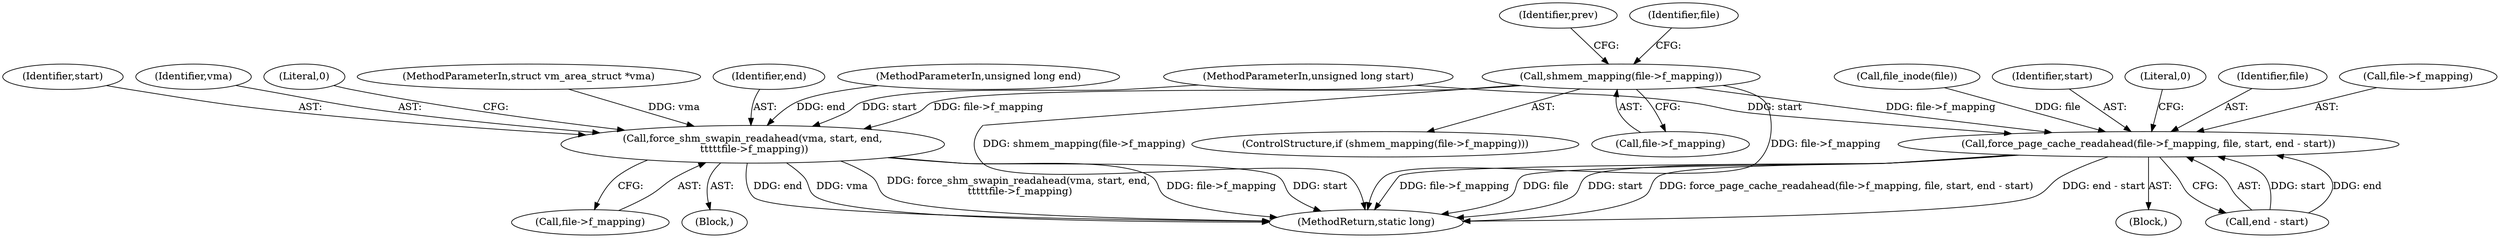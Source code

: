 digraph "0_linux_6ea8d958a2c95a1d514015d4e29ba21a8c0a1a91@pointer" {
"1000128" [label="(Call,shmem_mapping(file->f_mapping))"];
"1000137" [label="(Call,force_shm_swapin_readahead(vma, start, end,\n \t\t\t\t\tfile->f_mapping))"];
"1000194" [label="(Call,force_page_cache_readahead(file->f_mapping, file, start, end - start))"];
"1000145" [label="(Literal,0)"];
"1000137" [label="(Call,force_shm_swapin_readahead(vma, start, end,\n \t\t\t\t\tfile->f_mapping))"];
"1000141" [label="(Call,file->f_mapping)"];
"1000104" [label="(MethodParameterIn,unsigned long start)"];
"1000102" [label="(MethodParameterIn,struct vm_area_struct *vma)"];
"1000106" [label="(Block,)"];
"1000198" [label="(Identifier,file)"];
"1000194" [label="(Call,force_page_cache_readahead(file->f_mapping, file, start, end - start))"];
"1000140" [label="(Identifier,end)"];
"1000132" [label="(Block,)"];
"1000195" [label="(Call,file->f_mapping)"];
"1000127" [label="(ControlStructure,if (shmem_mapping(file->f_mapping)))"];
"1000128" [label="(Call,shmem_mapping(file->f_mapping))"];
"1000135" [label="(Identifier,prev)"];
"1000200" [label="(Call,end - start)"];
"1000105" [label="(MethodParameterIn,unsigned long end)"];
"1000139" [label="(Identifier,start)"];
"1000149" [label="(Identifier,file)"];
"1000205" [label="(MethodReturn,static long)"];
"1000148" [label="(Call,file_inode(file))"];
"1000129" [label="(Call,file->f_mapping)"];
"1000199" [label="(Identifier,start)"];
"1000204" [label="(Literal,0)"];
"1000138" [label="(Identifier,vma)"];
"1000128" -> "1000127"  [label="AST: "];
"1000128" -> "1000129"  [label="CFG: "];
"1000129" -> "1000128"  [label="AST: "];
"1000135" -> "1000128"  [label="CFG: "];
"1000149" -> "1000128"  [label="CFG: "];
"1000128" -> "1000205"  [label="DDG: file->f_mapping"];
"1000128" -> "1000205"  [label="DDG: shmem_mapping(file->f_mapping)"];
"1000128" -> "1000137"  [label="DDG: file->f_mapping"];
"1000128" -> "1000194"  [label="DDG: file->f_mapping"];
"1000137" -> "1000132"  [label="AST: "];
"1000137" -> "1000141"  [label="CFG: "];
"1000138" -> "1000137"  [label="AST: "];
"1000139" -> "1000137"  [label="AST: "];
"1000140" -> "1000137"  [label="AST: "];
"1000141" -> "1000137"  [label="AST: "];
"1000145" -> "1000137"  [label="CFG: "];
"1000137" -> "1000205"  [label="DDG: force_shm_swapin_readahead(vma, start, end,\n \t\t\t\t\tfile->f_mapping)"];
"1000137" -> "1000205"  [label="DDG: file->f_mapping"];
"1000137" -> "1000205"  [label="DDG: start"];
"1000137" -> "1000205"  [label="DDG: end"];
"1000137" -> "1000205"  [label="DDG: vma"];
"1000102" -> "1000137"  [label="DDG: vma"];
"1000104" -> "1000137"  [label="DDG: start"];
"1000105" -> "1000137"  [label="DDG: end"];
"1000194" -> "1000106"  [label="AST: "];
"1000194" -> "1000200"  [label="CFG: "];
"1000195" -> "1000194"  [label="AST: "];
"1000198" -> "1000194"  [label="AST: "];
"1000199" -> "1000194"  [label="AST: "];
"1000200" -> "1000194"  [label="AST: "];
"1000204" -> "1000194"  [label="CFG: "];
"1000194" -> "1000205"  [label="DDG: start"];
"1000194" -> "1000205"  [label="DDG: force_page_cache_readahead(file->f_mapping, file, start, end - start)"];
"1000194" -> "1000205"  [label="DDG: end - start"];
"1000194" -> "1000205"  [label="DDG: file->f_mapping"];
"1000194" -> "1000205"  [label="DDG: file"];
"1000148" -> "1000194"  [label="DDG: file"];
"1000200" -> "1000194"  [label="DDG: start"];
"1000200" -> "1000194"  [label="DDG: end"];
"1000104" -> "1000194"  [label="DDG: start"];
}
